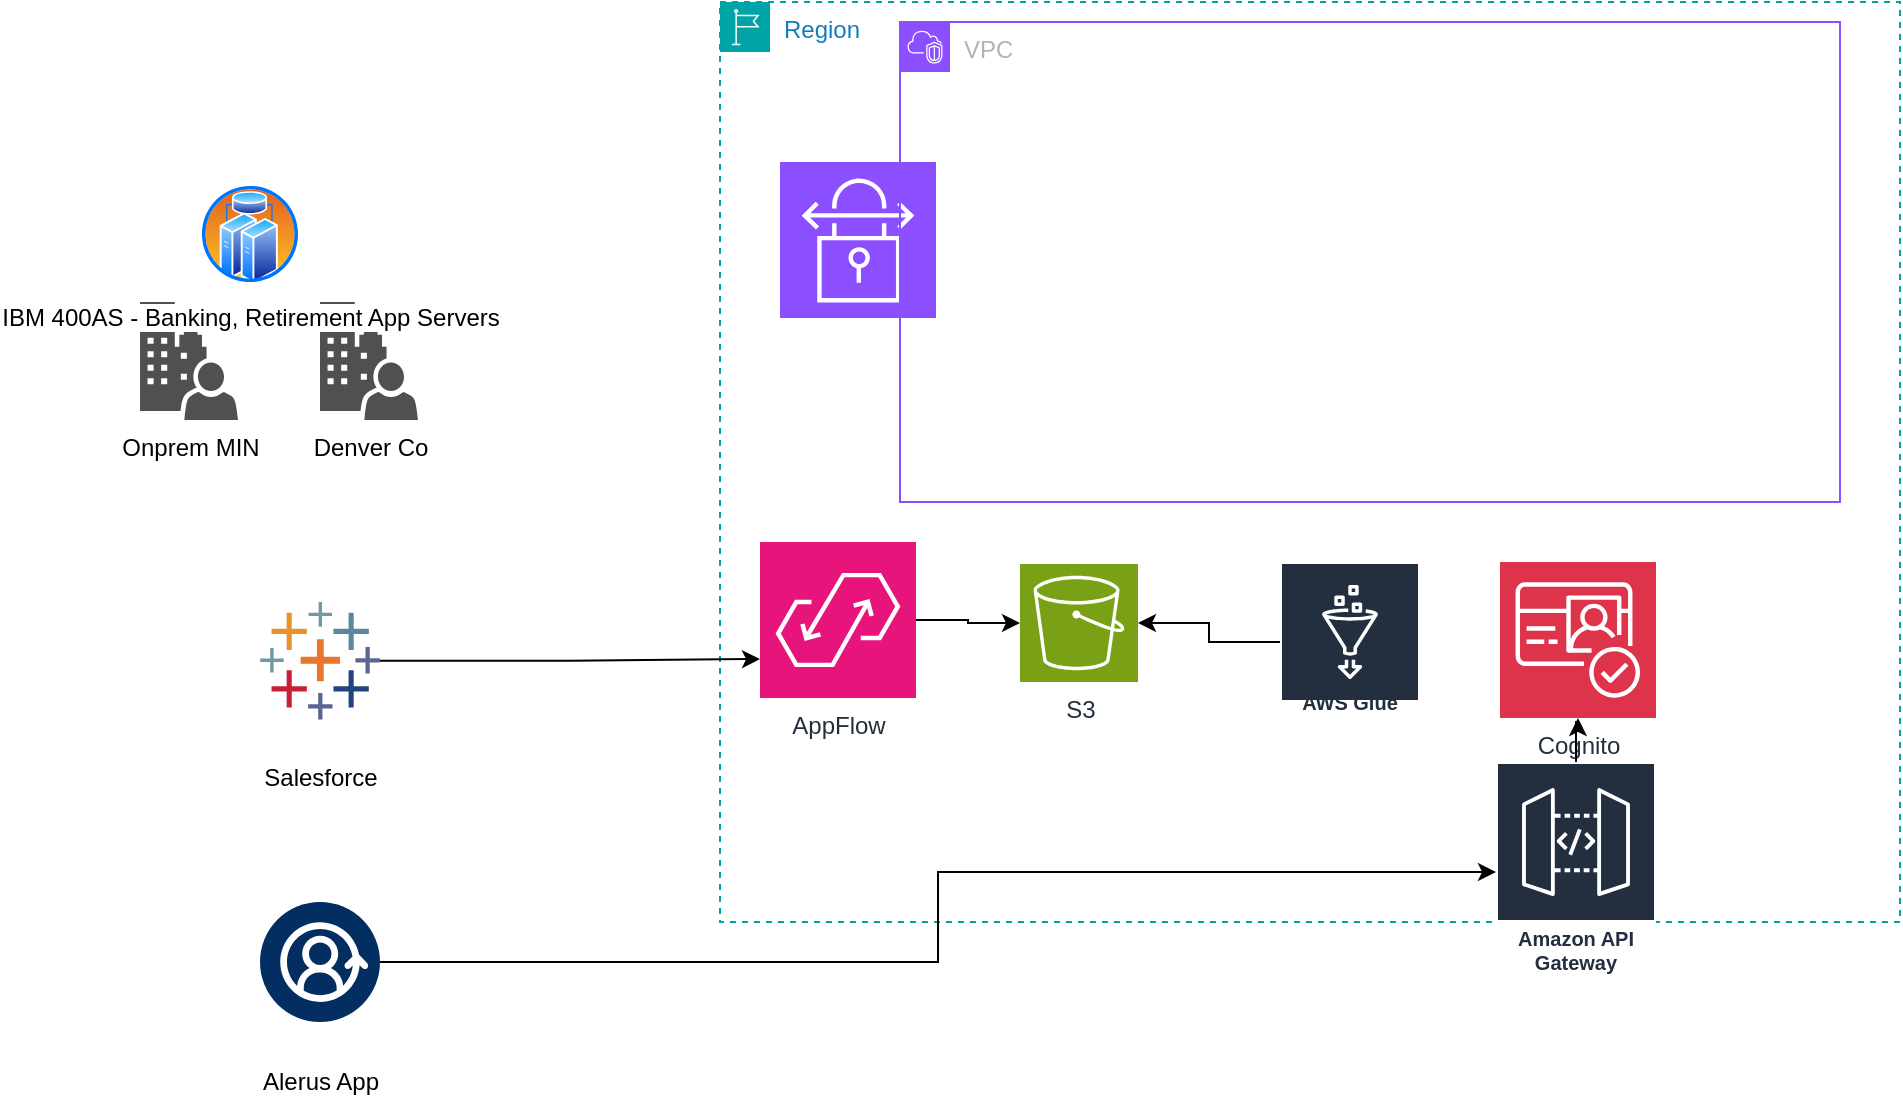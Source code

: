<mxfile version="24.0.0" type="github">
  <diagram name="Page-1" id="N-wu-rKSxGulzZxUAE4Z">
    <mxGraphModel dx="2050" dy="746" grid="1" gridSize="10" guides="1" tooltips="1" connect="1" arrows="1" fold="1" page="1" pageScale="1" pageWidth="850" pageHeight="1100" math="0" shadow="0">
      <root>
        <mxCell id="0" />
        <mxCell id="1" parent="0" />
        <mxCell id="tQlyBrrwfsTc0KUc580M-1" value="Onprem MIN" style="sketch=0;pointerEvents=1;shadow=0;dashed=0;html=1;strokeColor=none;fillColor=#505050;labelPosition=center;verticalLabelPosition=bottom;verticalAlign=top;outlineConnect=0;align=center;shape=mxgraph.office.users.on_premises_user;" vertex="1" parent="1">
          <mxGeometry x="-70" y="230" width="49" height="59" as="geometry" />
        </mxCell>
        <mxCell id="tQlyBrrwfsTc0KUc580M-3" value="Denver Co" style="sketch=0;pointerEvents=1;shadow=0;dashed=0;html=1;strokeColor=none;fillColor=#505050;labelPosition=center;verticalLabelPosition=bottom;verticalAlign=top;outlineConnect=0;align=center;shape=mxgraph.office.users.on_premises_user;" vertex="1" parent="1">
          <mxGeometry x="20" y="230" width="49" height="59" as="geometry" />
        </mxCell>
        <mxCell id="tQlyBrrwfsTc0KUc580M-4" value="Region" style="points=[[0,0],[0.25,0],[0.5,0],[0.75,0],[1,0],[1,0.25],[1,0.5],[1,0.75],[1,1],[0.75,1],[0.5,1],[0.25,1],[0,1],[0,0.75],[0,0.5],[0,0.25]];outlineConnect=0;gradientColor=none;html=1;whiteSpace=wrap;fontSize=12;fontStyle=0;container=1;pointerEvents=0;collapsible=0;recursiveResize=0;shape=mxgraph.aws4.group;grIcon=mxgraph.aws4.group_region;strokeColor=#00A4A6;fillColor=none;verticalAlign=top;align=left;spacingLeft=30;fontColor=#147EBA;dashed=1;" vertex="1" parent="1">
          <mxGeometry x="220" y="80" width="590" height="460" as="geometry" />
        </mxCell>
        <mxCell id="tQlyBrrwfsTc0KUc580M-19" value="" style="edgeStyle=orthogonalEdgeStyle;rounded=0;orthogonalLoop=1;jettySize=auto;html=1;" edge="1" parent="tQlyBrrwfsTc0KUc580M-4" source="tQlyBrrwfsTc0KUc580M-9" target="tQlyBrrwfsTc0KUc580M-17">
          <mxGeometry relative="1" as="geometry" />
        </mxCell>
        <mxCell id="tQlyBrrwfsTc0KUc580M-9" value="AWS Glue" style="sketch=0;outlineConnect=0;fontColor=#232F3E;gradientColor=none;strokeColor=#ffffff;fillColor=#232F3E;dashed=0;verticalLabelPosition=middle;verticalAlign=bottom;align=center;html=1;whiteSpace=wrap;fontSize=10;fontStyle=1;spacing=3;shape=mxgraph.aws4.productIcon;prIcon=mxgraph.aws4.glue;" vertex="1" parent="tQlyBrrwfsTc0KUc580M-4">
          <mxGeometry x="280" y="280" width="70" height="80" as="geometry" />
        </mxCell>
        <mxCell id="tQlyBrrwfsTc0KUc580M-11" value="" style="sketch=0;points=[[0,0,0],[0.25,0,0],[0.5,0,0],[0.75,0,0],[1,0,0],[0,1,0],[0.25,1,0],[0.5,1,0],[0.75,1,0],[1,1,0],[0,0.25,0],[0,0.5,0],[0,0.75,0],[1,0.25,0],[1,0.5,0],[1,0.75,0]];outlineConnect=0;fontColor=#232F3E;fillColor=#8C4FFF;strokeColor=#ffffff;dashed=0;verticalLabelPosition=bottom;verticalAlign=top;align=center;html=1;fontSize=12;fontStyle=0;aspect=fixed;shape=mxgraph.aws4.resourceIcon;resIcon=mxgraph.aws4.site_to_site_vpn;" vertex="1" parent="tQlyBrrwfsTc0KUc580M-4">
          <mxGeometry x="30" y="80" width="78" height="78" as="geometry" />
        </mxCell>
        <mxCell id="tQlyBrrwfsTc0KUc580M-13" value="VPC" style="points=[[0,0],[0.25,0],[0.5,0],[0.75,0],[1,0],[1,0.25],[1,0.5],[1,0.75],[1,1],[0.75,1],[0.5,1],[0.25,1],[0,1],[0,0.75],[0,0.5],[0,0.25]];outlineConnect=0;gradientColor=none;html=1;whiteSpace=wrap;fontSize=12;fontStyle=0;container=1;pointerEvents=0;collapsible=0;recursiveResize=0;shape=mxgraph.aws4.group;grIcon=mxgraph.aws4.group_vpc2;strokeColor=#8C4FFF;fillColor=none;verticalAlign=top;align=left;spacingLeft=30;fontColor=#AAB7B8;dashed=0;" vertex="1" parent="tQlyBrrwfsTc0KUc580M-4">
          <mxGeometry x="90" y="10" width="470" height="240" as="geometry" />
        </mxCell>
        <mxCell id="tQlyBrrwfsTc0KUc580M-18" value="" style="edgeStyle=orthogonalEdgeStyle;rounded=0;orthogonalLoop=1;jettySize=auto;html=1;" edge="1" parent="tQlyBrrwfsTc0KUc580M-4" source="tQlyBrrwfsTc0KUc580M-15" target="tQlyBrrwfsTc0KUc580M-17">
          <mxGeometry relative="1" as="geometry" />
        </mxCell>
        <mxCell id="tQlyBrrwfsTc0KUc580M-15" value="AppFlow" style="sketch=0;points=[[0,0,0],[0.25,0,0],[0.5,0,0],[0.75,0,0],[1,0,0],[0,1,0],[0.25,1,0],[0.5,1,0],[0.75,1,0],[1,1,0],[0,0.25,0],[0,0.5,0],[0,0.75,0],[1,0.25,0],[1,0.5,0],[1,0.75,0]];outlineConnect=0;fontColor=#232F3E;fillColor=#E7157B;strokeColor=#ffffff;dashed=0;verticalLabelPosition=bottom;verticalAlign=top;align=center;html=1;fontSize=12;fontStyle=0;aspect=fixed;shape=mxgraph.aws4.resourceIcon;resIcon=mxgraph.aws4.appflow;" vertex="1" parent="tQlyBrrwfsTc0KUc580M-4">
          <mxGeometry x="20" y="270" width="78" height="78" as="geometry" />
        </mxCell>
        <mxCell id="tQlyBrrwfsTc0KUc580M-17" value="S3" style="sketch=0;points=[[0,0,0],[0.25,0,0],[0.5,0,0],[0.75,0,0],[1,0,0],[0,1,0],[0.25,1,0],[0.5,1,0],[0.75,1,0],[1,1,0],[0,0.25,0],[0,0.5,0],[0,0.75,0],[1,0.25,0],[1,0.5,0],[1,0.75,0]];outlineConnect=0;fontColor=#232F3E;fillColor=#7AA116;strokeColor=#ffffff;dashed=0;verticalLabelPosition=bottom;verticalAlign=top;align=center;html=1;fontSize=12;fontStyle=0;aspect=fixed;shape=mxgraph.aws4.resourceIcon;resIcon=mxgraph.aws4.s3;" vertex="1" parent="tQlyBrrwfsTc0KUc580M-4">
          <mxGeometry x="150" y="281" width="59" height="59" as="geometry" />
        </mxCell>
        <mxCell id="tQlyBrrwfsTc0KUc580M-20" value="Cognito" style="sketch=0;points=[[0,0,0],[0.25,0,0],[0.5,0,0],[0.75,0,0],[1,0,0],[0,1,0],[0.25,1,0],[0.5,1,0],[0.75,1,0],[1,1,0],[0,0.25,0],[0,0.5,0],[0,0.75,0],[1,0.25,0],[1,0.5,0],[1,0.75,0]];outlineConnect=0;fontColor=#232F3E;fillColor=#DD344C;strokeColor=#ffffff;dashed=0;verticalLabelPosition=bottom;verticalAlign=top;align=center;html=1;fontSize=12;fontStyle=0;aspect=fixed;shape=mxgraph.aws4.resourceIcon;resIcon=mxgraph.aws4.cognito;" vertex="1" parent="tQlyBrrwfsTc0KUc580M-4">
          <mxGeometry x="390" y="280" width="78" height="78" as="geometry" />
        </mxCell>
        <mxCell id="tQlyBrrwfsTc0KUc580M-10" value="IBM 400AS - Banking, Retirement App Servers" style="image;aspect=fixed;perimeter=ellipsePerimeter;html=1;align=center;shadow=0;dashed=0;spacingTop=3;image=img/lib/active_directory/cluster_server.svg;" vertex="1" parent="1">
          <mxGeometry x="-40" y="171" width="50" height="50" as="geometry" />
        </mxCell>
        <mxCell id="tQlyBrrwfsTc0KUc580M-14" value="Salesforce" style="verticalLabelPosition=bottom;aspect=fixed;html=1;shape=mxgraph.salesforce.analytics;" vertex="1" parent="1">
          <mxGeometry x="-10" y="380" width="60" height="58.8" as="geometry" />
        </mxCell>
        <mxCell id="tQlyBrrwfsTc0KUc580M-16" style="edgeStyle=orthogonalEdgeStyle;rounded=0;orthogonalLoop=1;jettySize=auto;html=1;entryX=0;entryY=0.75;entryDx=0;entryDy=0;entryPerimeter=0;" edge="1" parent="1" source="tQlyBrrwfsTc0KUc580M-14" target="tQlyBrrwfsTc0KUc580M-15">
          <mxGeometry relative="1" as="geometry" />
        </mxCell>
        <mxCell id="tQlyBrrwfsTc0KUc580M-22" style="edgeStyle=orthogonalEdgeStyle;rounded=0;orthogonalLoop=1;jettySize=auto;html=1;" edge="1" parent="1" source="tQlyBrrwfsTc0KUc580M-23" target="tQlyBrrwfsTc0KUc580M-20">
          <mxGeometry relative="1" as="geometry" />
        </mxCell>
        <mxCell id="tQlyBrrwfsTc0KUc580M-21" value="Alerus App" style="verticalLabelPosition=bottom;aspect=fixed;html=1;shape=mxgraph.salesforce.customer_3602;" vertex="1" parent="1">
          <mxGeometry x="-10" y="530" width="60" height="60" as="geometry" />
        </mxCell>
        <mxCell id="tQlyBrrwfsTc0KUc580M-24" value="" style="edgeStyle=orthogonalEdgeStyle;rounded=0;orthogonalLoop=1;jettySize=auto;html=1;" edge="1" parent="1" source="tQlyBrrwfsTc0KUc580M-21" target="tQlyBrrwfsTc0KUc580M-23">
          <mxGeometry relative="1" as="geometry">
            <mxPoint x="50" y="560" as="sourcePoint" />
            <mxPoint x="649" y="438" as="targetPoint" />
          </mxGeometry>
        </mxCell>
        <mxCell id="tQlyBrrwfsTc0KUc580M-23" value="Amazon API Gateway" style="sketch=0;outlineConnect=0;fontColor=#232F3E;gradientColor=none;strokeColor=#ffffff;fillColor=#232F3E;dashed=0;verticalLabelPosition=middle;verticalAlign=bottom;align=center;html=1;whiteSpace=wrap;fontSize=10;fontStyle=1;spacing=3;shape=mxgraph.aws4.productIcon;prIcon=mxgraph.aws4.api_gateway;" vertex="1" parent="1">
          <mxGeometry x="608" y="460" width="80" height="110" as="geometry" />
        </mxCell>
      </root>
    </mxGraphModel>
  </diagram>
</mxfile>
